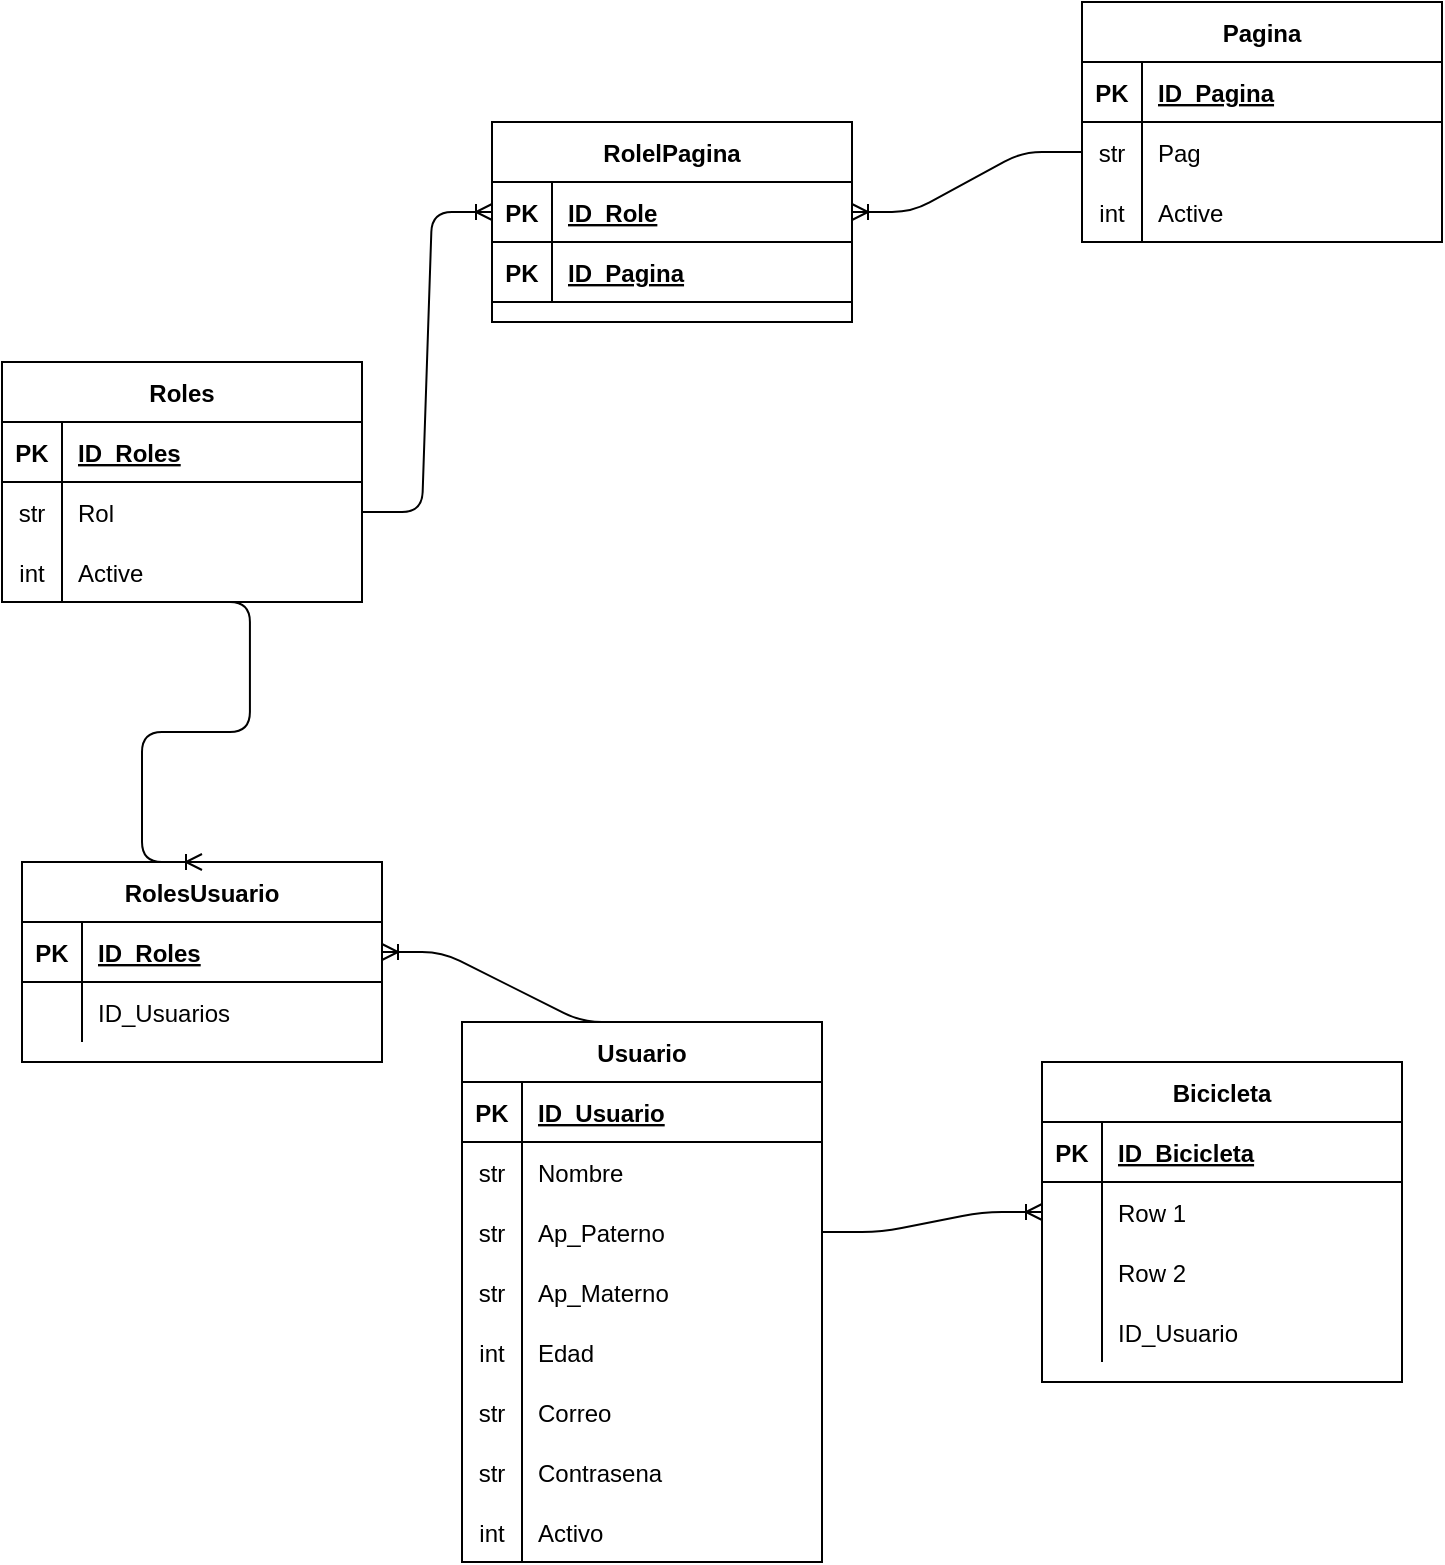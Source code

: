 <mxfile version="14.4.5" type="github">
  <diagram id="pZZokysNZ_JPnL4x6vj1" name="Page-1">
    <mxGraphModel dx="2062" dy="1122" grid="1" gridSize="10" guides="1" tooltips="1" connect="1" arrows="1" fold="1" page="1" pageScale="1" pageWidth="850" pageHeight="1100" math="0" shadow="0">
      <root>
        <mxCell id="0" />
        <mxCell id="1" parent="0" />
        <mxCell id="bvPA_FF6MryoIzN2uko0-1" value="Roles" style="shape=table;startSize=30;container=1;collapsible=1;childLayout=tableLayout;fixedRows=1;rowLines=0;fontStyle=1;align=center;resizeLast=1;" vertex="1" parent="1">
          <mxGeometry x="90" y="330" width="180" height="120" as="geometry" />
        </mxCell>
        <mxCell id="bvPA_FF6MryoIzN2uko0-2" value="" style="shape=partialRectangle;collapsible=0;dropTarget=0;pointerEvents=0;fillColor=none;top=0;left=0;bottom=1;right=0;points=[[0,0.5],[1,0.5]];portConstraint=eastwest;" vertex="1" parent="bvPA_FF6MryoIzN2uko0-1">
          <mxGeometry y="30" width="180" height="30" as="geometry" />
        </mxCell>
        <mxCell id="bvPA_FF6MryoIzN2uko0-3" value="PK" style="shape=partialRectangle;connectable=0;fillColor=none;top=0;left=0;bottom=0;right=0;fontStyle=1;overflow=hidden;" vertex="1" parent="bvPA_FF6MryoIzN2uko0-2">
          <mxGeometry width="30" height="30" as="geometry" />
        </mxCell>
        <mxCell id="bvPA_FF6MryoIzN2uko0-4" value="ID_Roles" style="shape=partialRectangle;connectable=0;fillColor=none;top=0;left=0;bottom=0;right=0;align=left;spacingLeft=6;fontStyle=5;overflow=hidden;" vertex="1" parent="bvPA_FF6MryoIzN2uko0-2">
          <mxGeometry x="30" width="150" height="30" as="geometry" />
        </mxCell>
        <mxCell id="bvPA_FF6MryoIzN2uko0-5" value="" style="shape=partialRectangle;collapsible=0;dropTarget=0;pointerEvents=0;fillColor=none;top=0;left=0;bottom=0;right=0;points=[[0,0.5],[1,0.5]];portConstraint=eastwest;" vertex="1" parent="bvPA_FF6MryoIzN2uko0-1">
          <mxGeometry y="60" width="180" height="30" as="geometry" />
        </mxCell>
        <mxCell id="bvPA_FF6MryoIzN2uko0-6" value="str" style="shape=partialRectangle;connectable=0;fillColor=none;top=0;left=0;bottom=0;right=0;editable=1;overflow=hidden;" vertex="1" parent="bvPA_FF6MryoIzN2uko0-5">
          <mxGeometry width="30" height="30" as="geometry" />
        </mxCell>
        <mxCell id="bvPA_FF6MryoIzN2uko0-7" value="Rol" style="shape=partialRectangle;connectable=0;fillColor=none;top=0;left=0;bottom=0;right=0;align=left;spacingLeft=6;overflow=hidden;" vertex="1" parent="bvPA_FF6MryoIzN2uko0-5">
          <mxGeometry x="30" width="150" height="30" as="geometry" />
        </mxCell>
        <mxCell id="bvPA_FF6MryoIzN2uko0-8" value="" style="shape=partialRectangle;collapsible=0;dropTarget=0;pointerEvents=0;fillColor=none;top=0;left=0;bottom=0;right=0;points=[[0,0.5],[1,0.5]];portConstraint=eastwest;" vertex="1" parent="bvPA_FF6MryoIzN2uko0-1">
          <mxGeometry y="90" width="180" height="30" as="geometry" />
        </mxCell>
        <mxCell id="bvPA_FF6MryoIzN2uko0-9" value="int" style="shape=partialRectangle;connectable=0;fillColor=none;top=0;left=0;bottom=0;right=0;editable=1;overflow=hidden;" vertex="1" parent="bvPA_FF6MryoIzN2uko0-8">
          <mxGeometry width="30" height="30" as="geometry" />
        </mxCell>
        <mxCell id="bvPA_FF6MryoIzN2uko0-10" value="Active" style="shape=partialRectangle;connectable=0;fillColor=none;top=0;left=0;bottom=0;right=0;align=left;spacingLeft=6;overflow=hidden;" vertex="1" parent="bvPA_FF6MryoIzN2uko0-8">
          <mxGeometry x="30" width="150" height="30" as="geometry" />
        </mxCell>
        <mxCell id="bvPA_FF6MryoIzN2uko0-14" value="Pagina" style="shape=table;startSize=30;container=1;collapsible=1;childLayout=tableLayout;fixedRows=1;rowLines=0;fontStyle=1;align=center;resizeLast=1;" vertex="1" parent="1">
          <mxGeometry x="630" y="150" width="180" height="120" as="geometry" />
        </mxCell>
        <mxCell id="bvPA_FF6MryoIzN2uko0-15" value="" style="shape=partialRectangle;collapsible=0;dropTarget=0;pointerEvents=0;fillColor=none;top=0;left=0;bottom=1;right=0;points=[[0,0.5],[1,0.5]];portConstraint=eastwest;" vertex="1" parent="bvPA_FF6MryoIzN2uko0-14">
          <mxGeometry y="30" width="180" height="30" as="geometry" />
        </mxCell>
        <mxCell id="bvPA_FF6MryoIzN2uko0-16" value="PK" style="shape=partialRectangle;connectable=0;fillColor=none;top=0;left=0;bottom=0;right=0;fontStyle=1;overflow=hidden;" vertex="1" parent="bvPA_FF6MryoIzN2uko0-15">
          <mxGeometry width="30" height="30" as="geometry" />
        </mxCell>
        <mxCell id="bvPA_FF6MryoIzN2uko0-17" value="ID_Pagina" style="shape=partialRectangle;connectable=0;fillColor=none;top=0;left=0;bottom=0;right=0;align=left;spacingLeft=6;fontStyle=5;overflow=hidden;" vertex="1" parent="bvPA_FF6MryoIzN2uko0-15">
          <mxGeometry x="30" width="150" height="30" as="geometry" />
        </mxCell>
        <mxCell id="bvPA_FF6MryoIzN2uko0-18" value="" style="shape=partialRectangle;collapsible=0;dropTarget=0;pointerEvents=0;fillColor=none;top=0;left=0;bottom=0;right=0;points=[[0,0.5],[1,0.5]];portConstraint=eastwest;" vertex="1" parent="bvPA_FF6MryoIzN2uko0-14">
          <mxGeometry y="60" width="180" height="30" as="geometry" />
        </mxCell>
        <mxCell id="bvPA_FF6MryoIzN2uko0-19" value="str" style="shape=partialRectangle;connectable=0;fillColor=none;top=0;left=0;bottom=0;right=0;editable=1;overflow=hidden;" vertex="1" parent="bvPA_FF6MryoIzN2uko0-18">
          <mxGeometry width="30" height="30" as="geometry" />
        </mxCell>
        <mxCell id="bvPA_FF6MryoIzN2uko0-20" value="Pag" style="shape=partialRectangle;connectable=0;fillColor=none;top=0;left=0;bottom=0;right=0;align=left;spacingLeft=6;overflow=hidden;" vertex="1" parent="bvPA_FF6MryoIzN2uko0-18">
          <mxGeometry x="30" width="150" height="30" as="geometry" />
        </mxCell>
        <mxCell id="bvPA_FF6MryoIzN2uko0-21" value="" style="shape=partialRectangle;collapsible=0;dropTarget=0;pointerEvents=0;fillColor=none;top=0;left=0;bottom=0;right=0;points=[[0,0.5],[1,0.5]];portConstraint=eastwest;" vertex="1" parent="bvPA_FF6MryoIzN2uko0-14">
          <mxGeometry y="90" width="180" height="30" as="geometry" />
        </mxCell>
        <mxCell id="bvPA_FF6MryoIzN2uko0-22" value="int" style="shape=partialRectangle;connectable=0;fillColor=none;top=0;left=0;bottom=0;right=0;editable=1;overflow=hidden;" vertex="1" parent="bvPA_FF6MryoIzN2uko0-21">
          <mxGeometry width="30" height="30" as="geometry" />
        </mxCell>
        <mxCell id="bvPA_FF6MryoIzN2uko0-23" value="Active" style="shape=partialRectangle;connectable=0;fillColor=none;top=0;left=0;bottom=0;right=0;align=left;spacingLeft=6;overflow=hidden;" vertex="1" parent="bvPA_FF6MryoIzN2uko0-21">
          <mxGeometry x="30" width="150" height="30" as="geometry" />
        </mxCell>
        <mxCell id="bvPA_FF6MryoIzN2uko0-30" value="RolelPagina" style="shape=table;startSize=30;container=1;collapsible=1;childLayout=tableLayout;fixedRows=1;rowLines=0;fontStyle=1;align=center;resizeLast=1;" vertex="1" parent="1">
          <mxGeometry x="335" y="210" width="180" height="100" as="geometry" />
        </mxCell>
        <mxCell id="bvPA_FF6MryoIzN2uko0-31" value="" style="shape=partialRectangle;collapsible=0;dropTarget=0;pointerEvents=0;fillColor=none;top=0;left=0;bottom=1;right=0;points=[[0,0.5],[1,0.5]];portConstraint=eastwest;" vertex="1" parent="bvPA_FF6MryoIzN2uko0-30">
          <mxGeometry y="30" width="180" height="30" as="geometry" />
        </mxCell>
        <mxCell id="bvPA_FF6MryoIzN2uko0-32" value="PK" style="shape=partialRectangle;connectable=0;fillColor=none;top=0;left=0;bottom=0;right=0;fontStyle=1;overflow=hidden;" vertex="1" parent="bvPA_FF6MryoIzN2uko0-31">
          <mxGeometry width="30" height="30" as="geometry" />
        </mxCell>
        <mxCell id="bvPA_FF6MryoIzN2uko0-33" value="ID_Role" style="shape=partialRectangle;connectable=0;fillColor=none;top=0;left=0;bottom=0;right=0;align=left;spacingLeft=6;fontStyle=5;overflow=hidden;" vertex="1" parent="bvPA_FF6MryoIzN2uko0-31">
          <mxGeometry x="30" width="150" height="30" as="geometry" />
        </mxCell>
        <mxCell id="bvPA_FF6MryoIzN2uko0-43" value="" style="shape=partialRectangle;collapsible=0;dropTarget=0;pointerEvents=0;fillColor=none;top=0;left=0;bottom=1;right=0;points=[[0,0.5],[1,0.5]];portConstraint=eastwest;" vertex="1" parent="bvPA_FF6MryoIzN2uko0-30">
          <mxGeometry y="60" width="180" height="30" as="geometry" />
        </mxCell>
        <mxCell id="bvPA_FF6MryoIzN2uko0-44" value="PK" style="shape=partialRectangle;connectable=0;fillColor=none;top=0;left=0;bottom=0;right=0;fontStyle=1;overflow=hidden;" vertex="1" parent="bvPA_FF6MryoIzN2uko0-43">
          <mxGeometry width="30" height="30" as="geometry" />
        </mxCell>
        <mxCell id="bvPA_FF6MryoIzN2uko0-45" value="ID_Pagina" style="shape=partialRectangle;connectable=0;fillColor=none;top=0;left=0;bottom=0;right=0;align=left;spacingLeft=6;fontStyle=5;overflow=hidden;" vertex="1" parent="bvPA_FF6MryoIzN2uko0-43">
          <mxGeometry x="30" width="150" height="30" as="geometry" />
        </mxCell>
        <mxCell id="bvPA_FF6MryoIzN2uko0-47" value="" style="edgeStyle=entityRelationEdgeStyle;fontSize=12;html=1;endArrow=ERoneToMany;exitX=1;exitY=0.5;exitDx=0;exitDy=0;entryX=0;entryY=0.5;entryDx=0;entryDy=0;" edge="1" parent="1" source="bvPA_FF6MryoIzN2uko0-5" target="bvPA_FF6MryoIzN2uko0-31">
          <mxGeometry width="100" height="100" relative="1" as="geometry">
            <mxPoint x="380" y="620" as="sourcePoint" />
            <mxPoint x="480" y="520" as="targetPoint" />
          </mxGeometry>
        </mxCell>
        <mxCell id="bvPA_FF6MryoIzN2uko0-49" value="" style="edgeStyle=entityRelationEdgeStyle;fontSize=12;html=1;endArrow=ERoneToMany;exitX=0;exitY=0.5;exitDx=0;exitDy=0;entryX=1;entryY=0.5;entryDx=0;entryDy=0;" edge="1" parent="1" source="bvPA_FF6MryoIzN2uko0-18" target="bvPA_FF6MryoIzN2uko0-31">
          <mxGeometry width="100" height="100" relative="1" as="geometry">
            <mxPoint x="380" y="620" as="sourcePoint" />
            <mxPoint x="480" y="520" as="targetPoint" />
          </mxGeometry>
        </mxCell>
        <mxCell id="bvPA_FF6MryoIzN2uko0-50" value="Usuario" style="shape=table;startSize=30;container=1;collapsible=1;childLayout=tableLayout;fixedRows=1;rowLines=0;fontStyle=1;align=center;resizeLast=1;" vertex="1" parent="1">
          <mxGeometry x="320" y="660" width="180" height="270" as="geometry" />
        </mxCell>
        <mxCell id="bvPA_FF6MryoIzN2uko0-51" value="" style="shape=partialRectangle;collapsible=0;dropTarget=0;pointerEvents=0;fillColor=none;top=0;left=0;bottom=1;right=0;points=[[0,0.5],[1,0.5]];portConstraint=eastwest;" vertex="1" parent="bvPA_FF6MryoIzN2uko0-50">
          <mxGeometry y="30" width="180" height="30" as="geometry" />
        </mxCell>
        <mxCell id="bvPA_FF6MryoIzN2uko0-52" value="PK" style="shape=partialRectangle;connectable=0;fillColor=none;top=0;left=0;bottom=0;right=0;fontStyle=1;overflow=hidden;" vertex="1" parent="bvPA_FF6MryoIzN2uko0-51">
          <mxGeometry width="30" height="30" as="geometry" />
        </mxCell>
        <mxCell id="bvPA_FF6MryoIzN2uko0-53" value="ID_Usuario" style="shape=partialRectangle;connectable=0;fillColor=none;top=0;left=0;bottom=0;right=0;align=left;spacingLeft=6;fontStyle=5;overflow=hidden;" vertex="1" parent="bvPA_FF6MryoIzN2uko0-51">
          <mxGeometry x="30" width="150" height="30" as="geometry" />
        </mxCell>
        <mxCell id="bvPA_FF6MryoIzN2uko0-54" value="" style="shape=partialRectangle;collapsible=0;dropTarget=0;pointerEvents=0;fillColor=none;top=0;left=0;bottom=0;right=0;points=[[0,0.5],[1,0.5]];portConstraint=eastwest;" vertex="1" parent="bvPA_FF6MryoIzN2uko0-50">
          <mxGeometry y="60" width="180" height="30" as="geometry" />
        </mxCell>
        <mxCell id="bvPA_FF6MryoIzN2uko0-55" value="str" style="shape=partialRectangle;connectable=0;fillColor=none;top=0;left=0;bottom=0;right=0;editable=1;overflow=hidden;" vertex="1" parent="bvPA_FF6MryoIzN2uko0-54">
          <mxGeometry width="30" height="30" as="geometry" />
        </mxCell>
        <mxCell id="bvPA_FF6MryoIzN2uko0-56" value="Nombre" style="shape=partialRectangle;connectable=0;fillColor=none;top=0;left=0;bottom=0;right=0;align=left;spacingLeft=6;overflow=hidden;" vertex="1" parent="bvPA_FF6MryoIzN2uko0-54">
          <mxGeometry x="30" width="150" height="30" as="geometry" />
        </mxCell>
        <mxCell id="bvPA_FF6MryoIzN2uko0-82" value="" style="shape=partialRectangle;collapsible=0;dropTarget=0;pointerEvents=0;fillColor=none;top=0;left=0;bottom=0;right=0;points=[[0,0.5],[1,0.5]];portConstraint=eastwest;" vertex="1" parent="bvPA_FF6MryoIzN2uko0-50">
          <mxGeometry y="90" width="180" height="30" as="geometry" />
        </mxCell>
        <mxCell id="bvPA_FF6MryoIzN2uko0-83" value="str" style="shape=partialRectangle;connectable=0;fillColor=none;top=0;left=0;bottom=0;right=0;editable=1;overflow=hidden;" vertex="1" parent="bvPA_FF6MryoIzN2uko0-82">
          <mxGeometry width="30" height="30" as="geometry" />
        </mxCell>
        <mxCell id="bvPA_FF6MryoIzN2uko0-84" value="Ap_Paterno" style="shape=partialRectangle;connectable=0;fillColor=none;top=0;left=0;bottom=0;right=0;align=left;spacingLeft=6;overflow=hidden;" vertex="1" parent="bvPA_FF6MryoIzN2uko0-82">
          <mxGeometry x="30" width="150" height="30" as="geometry" />
        </mxCell>
        <mxCell id="bvPA_FF6MryoIzN2uko0-85" value="" style="shape=partialRectangle;collapsible=0;dropTarget=0;pointerEvents=0;fillColor=none;top=0;left=0;bottom=0;right=0;points=[[0,0.5],[1,0.5]];portConstraint=eastwest;" vertex="1" parent="bvPA_FF6MryoIzN2uko0-50">
          <mxGeometry y="120" width="180" height="30" as="geometry" />
        </mxCell>
        <mxCell id="bvPA_FF6MryoIzN2uko0-86" value="str" style="shape=partialRectangle;connectable=0;fillColor=none;top=0;left=0;bottom=0;right=0;editable=1;overflow=hidden;" vertex="1" parent="bvPA_FF6MryoIzN2uko0-85">
          <mxGeometry width="30" height="30" as="geometry" />
        </mxCell>
        <mxCell id="bvPA_FF6MryoIzN2uko0-87" value="Ap_Materno" style="shape=partialRectangle;connectable=0;fillColor=none;top=0;left=0;bottom=0;right=0;align=left;spacingLeft=6;overflow=hidden;" vertex="1" parent="bvPA_FF6MryoIzN2uko0-85">
          <mxGeometry x="30" width="150" height="30" as="geometry" />
        </mxCell>
        <mxCell id="bvPA_FF6MryoIzN2uko0-57" value="" style="shape=partialRectangle;collapsible=0;dropTarget=0;pointerEvents=0;fillColor=none;top=0;left=0;bottom=0;right=0;points=[[0,0.5],[1,0.5]];portConstraint=eastwest;" vertex="1" parent="bvPA_FF6MryoIzN2uko0-50">
          <mxGeometry y="150" width="180" height="30" as="geometry" />
        </mxCell>
        <mxCell id="bvPA_FF6MryoIzN2uko0-58" value="int" style="shape=partialRectangle;connectable=0;fillColor=none;top=0;left=0;bottom=0;right=0;editable=1;overflow=hidden;" vertex="1" parent="bvPA_FF6MryoIzN2uko0-57">
          <mxGeometry width="30" height="30" as="geometry" />
        </mxCell>
        <mxCell id="bvPA_FF6MryoIzN2uko0-59" value="Edad" style="shape=partialRectangle;connectable=0;fillColor=none;top=0;left=0;bottom=0;right=0;align=left;spacingLeft=6;overflow=hidden;" vertex="1" parent="bvPA_FF6MryoIzN2uko0-57">
          <mxGeometry x="30" width="150" height="30" as="geometry" />
        </mxCell>
        <mxCell id="bvPA_FF6MryoIzN2uko0-60" value="" style="shape=partialRectangle;collapsible=0;dropTarget=0;pointerEvents=0;fillColor=none;top=0;left=0;bottom=0;right=0;points=[[0,0.5],[1,0.5]];portConstraint=eastwest;" vertex="1" parent="bvPA_FF6MryoIzN2uko0-50">
          <mxGeometry y="180" width="180" height="30" as="geometry" />
        </mxCell>
        <mxCell id="bvPA_FF6MryoIzN2uko0-61" value="str" style="shape=partialRectangle;connectable=0;fillColor=none;top=0;left=0;bottom=0;right=0;editable=1;overflow=hidden;" vertex="1" parent="bvPA_FF6MryoIzN2uko0-60">
          <mxGeometry width="30" height="30" as="geometry" />
        </mxCell>
        <mxCell id="bvPA_FF6MryoIzN2uko0-62" value="Correo" style="shape=partialRectangle;connectable=0;fillColor=none;top=0;left=0;bottom=0;right=0;align=left;spacingLeft=6;overflow=hidden;" vertex="1" parent="bvPA_FF6MryoIzN2uko0-60">
          <mxGeometry x="30" width="150" height="30" as="geometry" />
        </mxCell>
        <mxCell id="bvPA_FF6MryoIzN2uko0-63" value="" style="shape=partialRectangle;collapsible=0;dropTarget=0;pointerEvents=0;fillColor=none;top=0;left=0;bottom=0;right=0;points=[[0,0.5],[1,0.5]];portConstraint=eastwest;" vertex="1" parent="bvPA_FF6MryoIzN2uko0-50">
          <mxGeometry y="210" width="180" height="30" as="geometry" />
        </mxCell>
        <mxCell id="bvPA_FF6MryoIzN2uko0-64" value="str" style="shape=partialRectangle;connectable=0;fillColor=none;top=0;left=0;bottom=0;right=0;editable=1;overflow=hidden;" vertex="1" parent="bvPA_FF6MryoIzN2uko0-63">
          <mxGeometry width="30" height="30" as="geometry" />
        </mxCell>
        <mxCell id="bvPA_FF6MryoIzN2uko0-65" value="Contrasena" style="shape=partialRectangle;connectable=0;fillColor=none;top=0;left=0;bottom=0;right=0;align=left;spacingLeft=6;overflow=hidden;" vertex="1" parent="bvPA_FF6MryoIzN2uko0-63">
          <mxGeometry x="30" width="150" height="30" as="geometry" />
        </mxCell>
        <mxCell id="bvPA_FF6MryoIzN2uko0-133" value="" style="shape=partialRectangle;collapsible=0;dropTarget=0;pointerEvents=0;fillColor=none;top=0;left=0;bottom=0;right=0;points=[[0,0.5],[1,0.5]];portConstraint=eastwest;" vertex="1" parent="bvPA_FF6MryoIzN2uko0-50">
          <mxGeometry y="240" width="180" height="30" as="geometry" />
        </mxCell>
        <mxCell id="bvPA_FF6MryoIzN2uko0-134" value="int" style="shape=partialRectangle;connectable=0;fillColor=none;top=0;left=0;bottom=0;right=0;editable=1;overflow=hidden;" vertex="1" parent="bvPA_FF6MryoIzN2uko0-133">
          <mxGeometry width="30" height="30" as="geometry" />
        </mxCell>
        <mxCell id="bvPA_FF6MryoIzN2uko0-135" value="Activo" style="shape=partialRectangle;connectable=0;fillColor=none;top=0;left=0;bottom=0;right=0;align=left;spacingLeft=6;overflow=hidden;" vertex="1" parent="bvPA_FF6MryoIzN2uko0-133">
          <mxGeometry x="30" width="150" height="30" as="geometry" />
        </mxCell>
        <mxCell id="bvPA_FF6MryoIzN2uko0-101" value="Bicicleta" style="shape=table;startSize=30;container=1;collapsible=1;childLayout=tableLayout;fixedRows=1;rowLines=0;fontStyle=1;align=center;resizeLast=1;" vertex="1" parent="1">
          <mxGeometry x="610" y="680" width="180" height="160" as="geometry" />
        </mxCell>
        <mxCell id="bvPA_FF6MryoIzN2uko0-102" value="" style="shape=partialRectangle;collapsible=0;dropTarget=0;pointerEvents=0;fillColor=none;top=0;left=0;bottom=1;right=0;points=[[0,0.5],[1,0.5]];portConstraint=eastwest;" vertex="1" parent="bvPA_FF6MryoIzN2uko0-101">
          <mxGeometry y="30" width="180" height="30" as="geometry" />
        </mxCell>
        <mxCell id="bvPA_FF6MryoIzN2uko0-103" value="PK" style="shape=partialRectangle;connectable=0;fillColor=none;top=0;left=0;bottom=0;right=0;fontStyle=1;overflow=hidden;" vertex="1" parent="bvPA_FF6MryoIzN2uko0-102">
          <mxGeometry width="30" height="30" as="geometry" />
        </mxCell>
        <mxCell id="bvPA_FF6MryoIzN2uko0-104" value="ID_Bicicleta" style="shape=partialRectangle;connectable=0;fillColor=none;top=0;left=0;bottom=0;right=0;align=left;spacingLeft=6;fontStyle=5;overflow=hidden;" vertex="1" parent="bvPA_FF6MryoIzN2uko0-102">
          <mxGeometry x="30" width="150" height="30" as="geometry" />
        </mxCell>
        <mxCell id="bvPA_FF6MryoIzN2uko0-105" value="" style="shape=partialRectangle;collapsible=0;dropTarget=0;pointerEvents=0;fillColor=none;top=0;left=0;bottom=0;right=0;points=[[0,0.5],[1,0.5]];portConstraint=eastwest;" vertex="1" parent="bvPA_FF6MryoIzN2uko0-101">
          <mxGeometry y="60" width="180" height="30" as="geometry" />
        </mxCell>
        <mxCell id="bvPA_FF6MryoIzN2uko0-106" value="" style="shape=partialRectangle;connectable=0;fillColor=none;top=0;left=0;bottom=0;right=0;editable=1;overflow=hidden;" vertex="1" parent="bvPA_FF6MryoIzN2uko0-105">
          <mxGeometry width="30" height="30" as="geometry" />
        </mxCell>
        <mxCell id="bvPA_FF6MryoIzN2uko0-107" value="Row 1" style="shape=partialRectangle;connectable=0;fillColor=none;top=0;left=0;bottom=0;right=0;align=left;spacingLeft=6;overflow=hidden;" vertex="1" parent="bvPA_FF6MryoIzN2uko0-105">
          <mxGeometry x="30" width="150" height="30" as="geometry" />
        </mxCell>
        <mxCell id="bvPA_FF6MryoIzN2uko0-108" value="" style="shape=partialRectangle;collapsible=0;dropTarget=0;pointerEvents=0;fillColor=none;top=0;left=0;bottom=0;right=0;points=[[0,0.5],[1,0.5]];portConstraint=eastwest;" vertex="1" parent="bvPA_FF6MryoIzN2uko0-101">
          <mxGeometry y="90" width="180" height="30" as="geometry" />
        </mxCell>
        <mxCell id="bvPA_FF6MryoIzN2uko0-109" value="" style="shape=partialRectangle;connectable=0;fillColor=none;top=0;left=0;bottom=0;right=0;editable=1;overflow=hidden;" vertex="1" parent="bvPA_FF6MryoIzN2uko0-108">
          <mxGeometry width="30" height="30" as="geometry" />
        </mxCell>
        <mxCell id="bvPA_FF6MryoIzN2uko0-110" value="Row 2" style="shape=partialRectangle;connectable=0;fillColor=none;top=0;left=0;bottom=0;right=0;align=left;spacingLeft=6;overflow=hidden;" vertex="1" parent="bvPA_FF6MryoIzN2uko0-108">
          <mxGeometry x="30" width="150" height="30" as="geometry" />
        </mxCell>
        <mxCell id="bvPA_FF6MryoIzN2uko0-111" value="" style="shape=partialRectangle;collapsible=0;dropTarget=0;pointerEvents=0;fillColor=none;top=0;left=0;bottom=0;right=0;points=[[0,0.5],[1,0.5]];portConstraint=eastwest;" vertex="1" parent="bvPA_FF6MryoIzN2uko0-101">
          <mxGeometry y="120" width="180" height="30" as="geometry" />
        </mxCell>
        <mxCell id="bvPA_FF6MryoIzN2uko0-112" value="" style="shape=partialRectangle;connectable=0;fillColor=none;top=0;left=0;bottom=0;right=0;editable=1;overflow=hidden;" vertex="1" parent="bvPA_FF6MryoIzN2uko0-111">
          <mxGeometry width="30" height="30" as="geometry" />
        </mxCell>
        <mxCell id="bvPA_FF6MryoIzN2uko0-113" value="ID_Usuario" style="shape=partialRectangle;connectable=0;fillColor=none;top=0;left=0;bottom=0;right=0;align=left;spacingLeft=6;overflow=hidden;" vertex="1" parent="bvPA_FF6MryoIzN2uko0-111">
          <mxGeometry x="30" width="150" height="30" as="geometry" />
        </mxCell>
        <mxCell id="bvPA_FF6MryoIzN2uko0-114" value="" style="edgeStyle=entityRelationEdgeStyle;fontSize=12;html=1;endArrow=ERoneToMany;exitX=1;exitY=0.5;exitDx=0;exitDy=0;entryX=0;entryY=0.5;entryDx=0;entryDy=0;" edge="1" parent="1" source="bvPA_FF6MryoIzN2uko0-82" target="bvPA_FF6MryoIzN2uko0-105">
          <mxGeometry width="100" height="100" relative="1" as="geometry">
            <mxPoint x="380" y="620" as="sourcePoint" />
            <mxPoint x="480" y="520" as="targetPoint" />
          </mxGeometry>
        </mxCell>
        <mxCell id="bvPA_FF6MryoIzN2uko0-115" value="RolesUsuario" style="shape=table;startSize=30;container=1;collapsible=1;childLayout=tableLayout;fixedRows=1;rowLines=0;fontStyle=1;align=center;resizeLast=1;" vertex="1" parent="1">
          <mxGeometry x="100" y="580" width="180" height="100" as="geometry" />
        </mxCell>
        <mxCell id="bvPA_FF6MryoIzN2uko0-116" value="" style="shape=partialRectangle;collapsible=0;dropTarget=0;pointerEvents=0;fillColor=none;top=0;left=0;bottom=1;right=0;points=[[0,0.5],[1,0.5]];portConstraint=eastwest;" vertex="1" parent="bvPA_FF6MryoIzN2uko0-115">
          <mxGeometry y="30" width="180" height="30" as="geometry" />
        </mxCell>
        <mxCell id="bvPA_FF6MryoIzN2uko0-117" value="PK" style="shape=partialRectangle;connectable=0;fillColor=none;top=0;left=0;bottom=0;right=0;fontStyle=1;overflow=hidden;" vertex="1" parent="bvPA_FF6MryoIzN2uko0-116">
          <mxGeometry width="30" height="30" as="geometry" />
        </mxCell>
        <mxCell id="bvPA_FF6MryoIzN2uko0-118" value="ID_Roles" style="shape=partialRectangle;connectable=0;fillColor=none;top=0;left=0;bottom=0;right=0;align=left;spacingLeft=6;fontStyle=5;overflow=hidden;" vertex="1" parent="bvPA_FF6MryoIzN2uko0-116">
          <mxGeometry x="30" width="150" height="30" as="geometry" />
        </mxCell>
        <mxCell id="bvPA_FF6MryoIzN2uko0-119" value="" style="shape=partialRectangle;collapsible=0;dropTarget=0;pointerEvents=0;fillColor=none;top=0;left=0;bottom=0;right=0;points=[[0,0.5],[1,0.5]];portConstraint=eastwest;" vertex="1" parent="bvPA_FF6MryoIzN2uko0-115">
          <mxGeometry y="60" width="180" height="30" as="geometry" />
        </mxCell>
        <mxCell id="bvPA_FF6MryoIzN2uko0-120" value="" style="shape=partialRectangle;connectable=0;fillColor=none;top=0;left=0;bottom=0;right=0;editable=1;overflow=hidden;" vertex="1" parent="bvPA_FF6MryoIzN2uko0-119">
          <mxGeometry width="30" height="30" as="geometry" />
        </mxCell>
        <mxCell id="bvPA_FF6MryoIzN2uko0-121" value="ID_Usuarios" style="shape=partialRectangle;connectable=0;fillColor=none;top=0;left=0;bottom=0;right=0;align=left;spacingLeft=6;overflow=hidden;" vertex="1" parent="bvPA_FF6MryoIzN2uko0-119">
          <mxGeometry x="30" width="150" height="30" as="geometry" />
        </mxCell>
        <mxCell id="bvPA_FF6MryoIzN2uko0-131" value="" style="edgeStyle=entityRelationEdgeStyle;fontSize=12;html=1;endArrow=ERoneToMany;exitX=0.5;exitY=0;exitDx=0;exitDy=0;entryX=1;entryY=0.5;entryDx=0;entryDy=0;" edge="1" parent="1" source="bvPA_FF6MryoIzN2uko0-50" target="bvPA_FF6MryoIzN2uko0-116">
          <mxGeometry width="100" height="100" relative="1" as="geometry">
            <mxPoint x="380" y="620" as="sourcePoint" />
            <mxPoint x="480" y="520" as="targetPoint" />
          </mxGeometry>
        </mxCell>
        <mxCell id="bvPA_FF6MryoIzN2uko0-132" value="" style="edgeStyle=entityRelationEdgeStyle;fontSize=12;html=1;endArrow=ERoneToMany;exitX=0.522;exitY=1;exitDx=0;exitDy=0;exitPerimeter=0;entryX=0.5;entryY=0;entryDx=0;entryDy=0;" edge="1" parent="1" source="bvPA_FF6MryoIzN2uko0-8" target="bvPA_FF6MryoIzN2uko0-115">
          <mxGeometry width="100" height="100" relative="1" as="geometry">
            <mxPoint x="380" y="620" as="sourcePoint" />
            <mxPoint x="480" y="520" as="targetPoint" />
          </mxGeometry>
        </mxCell>
      </root>
    </mxGraphModel>
  </diagram>
</mxfile>
